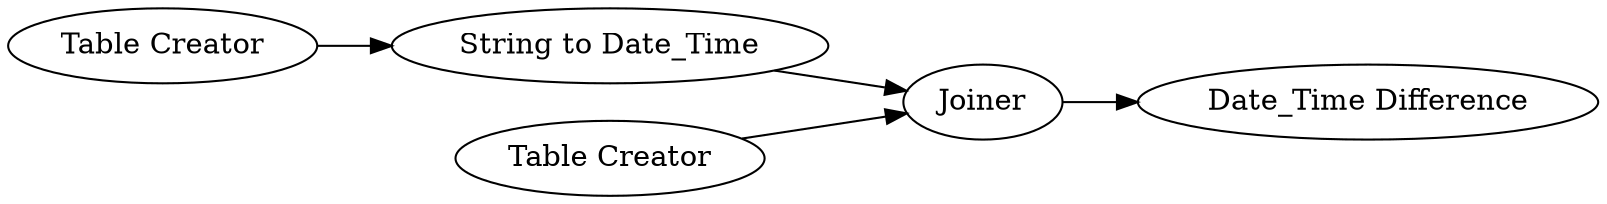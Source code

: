 digraph {
	1 [label="Table Creator"]
	2 [label="Table Creator"]
	4 [label="String to Date_Time"]
	7 [label="Date_Time Difference"]
	8 [label=Joiner]
	1 -> 4
	2 -> 8
	4 -> 8
	8 -> 7
	rankdir=LR
}
